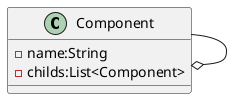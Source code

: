 @startuml

Class Component {
    - name:String
    - childs:List<Component>
}
Component --o Component
@enduml